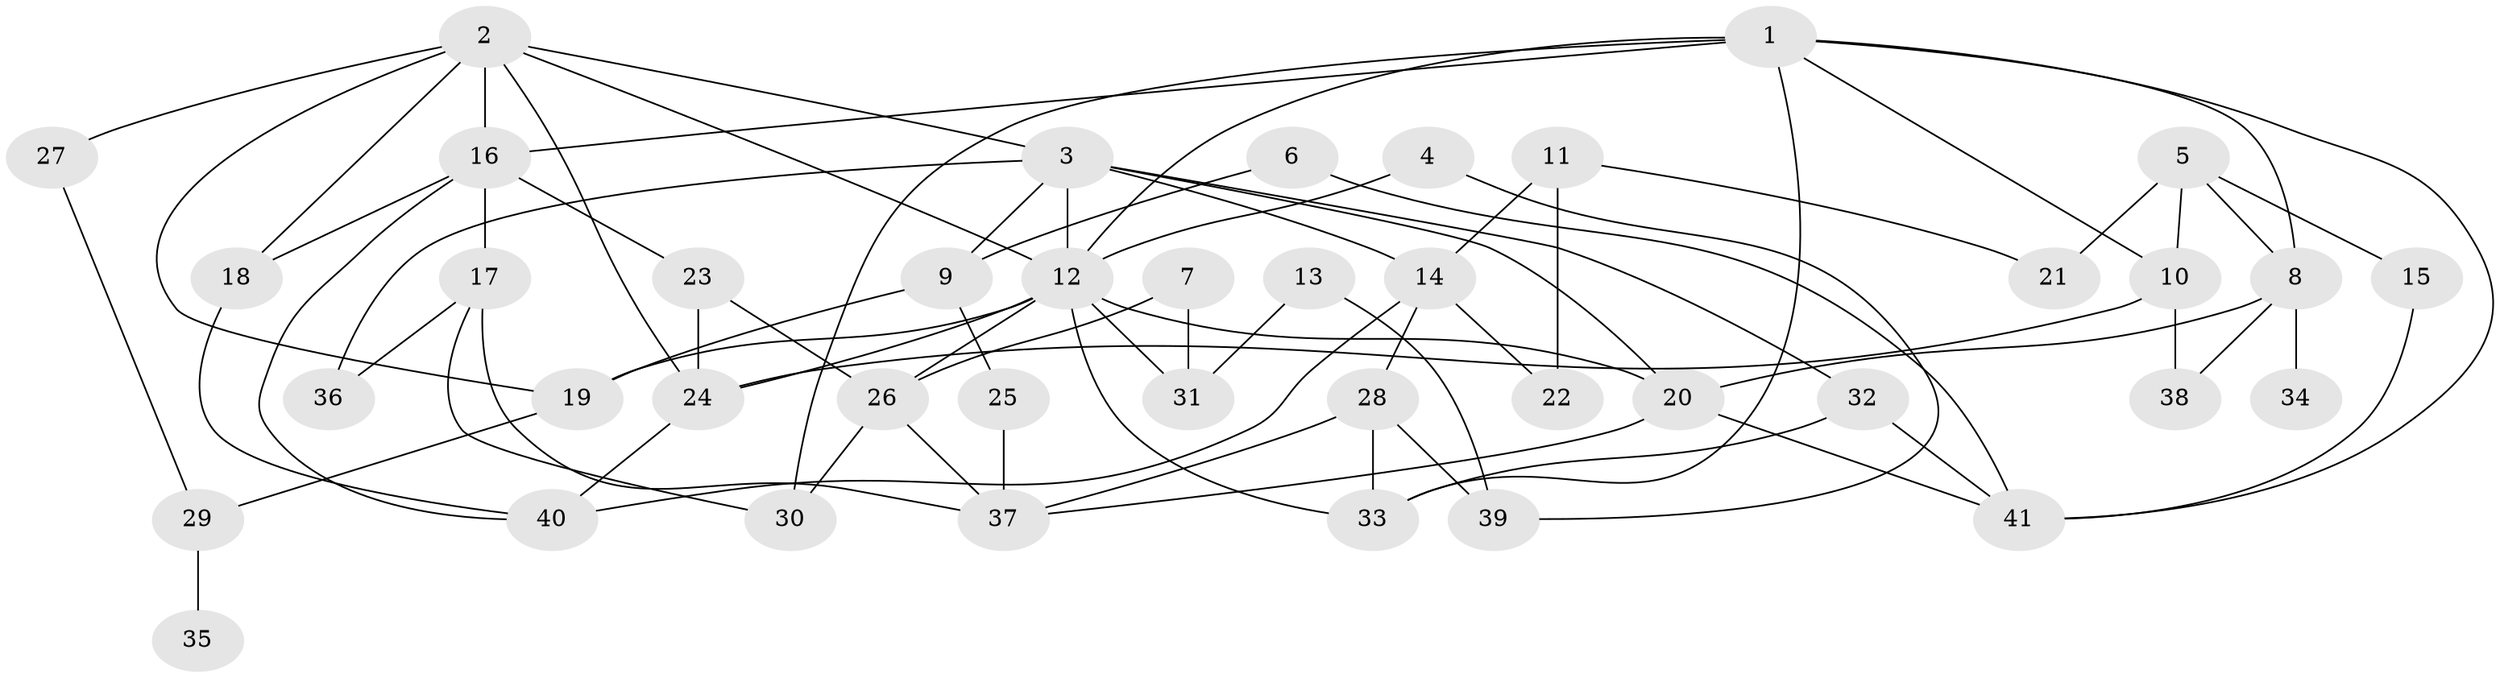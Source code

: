 // original degree distribution, {2: 0.345679012345679, 11: 0.012345679012345678, 7: 0.04938271604938271, 5: 0.08641975308641975, 3: 0.1728395061728395, 4: 0.12345679012345678, 6: 0.012345679012345678, 1: 0.19753086419753085}
// Generated by graph-tools (version 1.1) at 2025/01/03/09/25 03:01:08]
// undirected, 41 vertices, 76 edges
graph export_dot {
graph [start="1"]
  node [color=gray90,style=filled];
  1;
  2;
  3;
  4;
  5;
  6;
  7;
  8;
  9;
  10;
  11;
  12;
  13;
  14;
  15;
  16;
  17;
  18;
  19;
  20;
  21;
  22;
  23;
  24;
  25;
  26;
  27;
  28;
  29;
  30;
  31;
  32;
  33;
  34;
  35;
  36;
  37;
  38;
  39;
  40;
  41;
  1 -- 8 [weight=1.0];
  1 -- 10 [weight=1.0];
  1 -- 12 [weight=1.0];
  1 -- 16 [weight=1.0];
  1 -- 30 [weight=1.0];
  1 -- 33 [weight=1.0];
  1 -- 41 [weight=1.0];
  2 -- 3 [weight=1.0];
  2 -- 12 [weight=1.0];
  2 -- 16 [weight=1.0];
  2 -- 18 [weight=1.0];
  2 -- 19 [weight=1.0];
  2 -- 24 [weight=1.0];
  2 -- 27 [weight=1.0];
  3 -- 9 [weight=1.0];
  3 -- 12 [weight=1.0];
  3 -- 14 [weight=1.0];
  3 -- 20 [weight=1.0];
  3 -- 32 [weight=1.0];
  3 -- 36 [weight=1.0];
  4 -- 12 [weight=1.0];
  4 -- 39 [weight=1.0];
  5 -- 8 [weight=1.0];
  5 -- 10 [weight=1.0];
  5 -- 15 [weight=1.0];
  5 -- 21 [weight=1.0];
  6 -- 9 [weight=1.0];
  6 -- 41 [weight=1.0];
  7 -- 26 [weight=1.0];
  7 -- 31 [weight=1.0];
  8 -- 20 [weight=1.0];
  8 -- 34 [weight=1.0];
  8 -- 38 [weight=1.0];
  9 -- 19 [weight=2.0];
  9 -- 25 [weight=1.0];
  10 -- 24 [weight=1.0];
  10 -- 38 [weight=1.0];
  11 -- 14 [weight=1.0];
  11 -- 21 [weight=1.0];
  11 -- 22 [weight=1.0];
  12 -- 19 [weight=1.0];
  12 -- 20 [weight=1.0];
  12 -- 24 [weight=1.0];
  12 -- 26 [weight=1.0];
  12 -- 31 [weight=1.0];
  12 -- 33 [weight=1.0];
  13 -- 31 [weight=1.0];
  13 -- 39 [weight=1.0];
  14 -- 22 [weight=1.0];
  14 -- 28 [weight=1.0];
  14 -- 40 [weight=1.0];
  15 -- 41 [weight=1.0];
  16 -- 17 [weight=1.0];
  16 -- 18 [weight=1.0];
  16 -- 23 [weight=1.0];
  16 -- 40 [weight=1.0];
  17 -- 30 [weight=1.0];
  17 -- 36 [weight=1.0];
  17 -- 37 [weight=1.0];
  18 -- 40 [weight=1.0];
  19 -- 29 [weight=1.0];
  20 -- 37 [weight=1.0];
  20 -- 41 [weight=1.0];
  23 -- 24 [weight=1.0];
  23 -- 26 [weight=1.0];
  24 -- 40 [weight=1.0];
  25 -- 37 [weight=1.0];
  26 -- 30 [weight=1.0];
  26 -- 37 [weight=1.0];
  27 -- 29 [weight=1.0];
  28 -- 33 [weight=1.0];
  28 -- 37 [weight=1.0];
  28 -- 39 [weight=1.0];
  29 -- 35 [weight=1.0];
  32 -- 33 [weight=1.0];
  32 -- 41 [weight=1.0];
}
